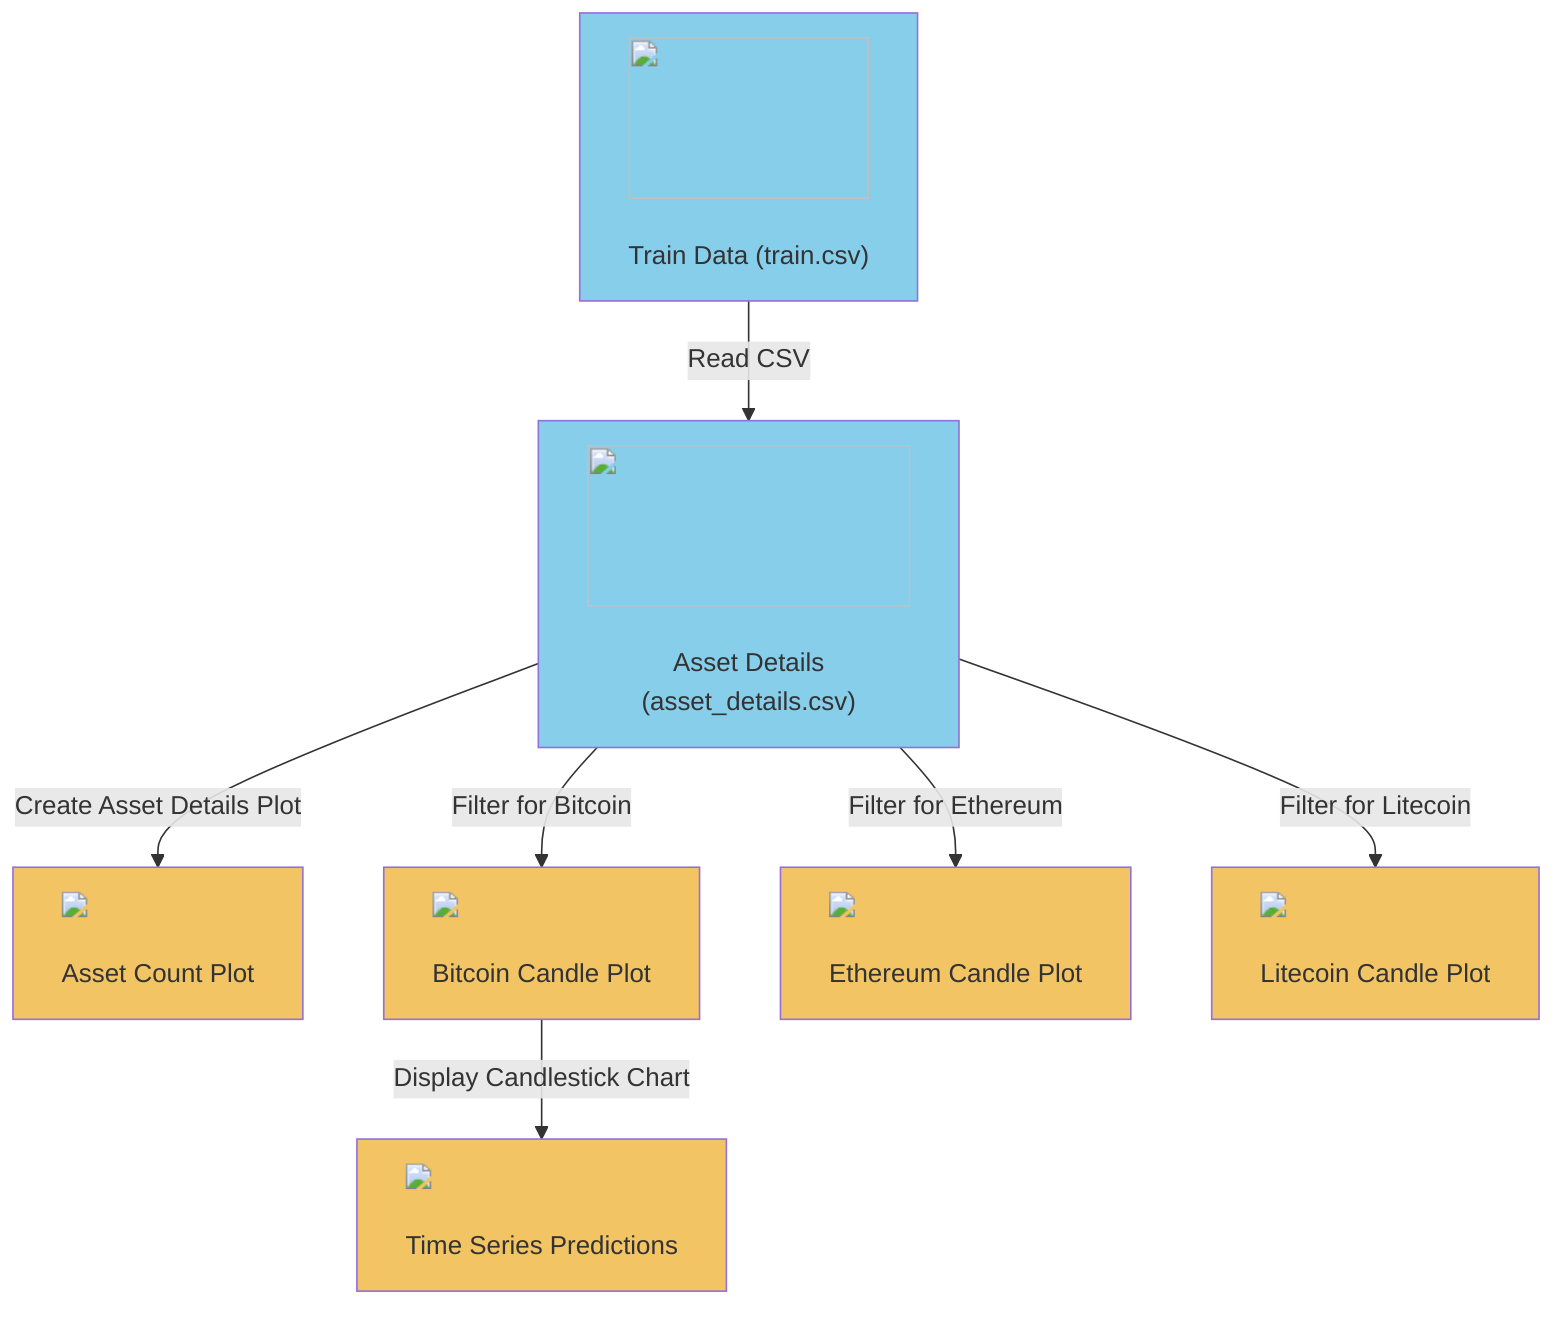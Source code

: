 graph TD;
    A["<img src='../icons/database.svg' width=100 height=100/> <br/> Train Data (train.csv)"]:::data -->|"Read CSV"| B["<img src='../icons/database.svg' width=100 height=100/> <br/> Asset Details (asset_details.csv)"]:::data;
    B -->|"Create Asset Details Plot"| C["<img src='../data/dummy_plots/boxplot_template.svg'/> <br/> Asset Count Plot"]:::output;
    B -->|"Filter for Bitcoin"| D["<img src='../data/dummy_plots/candle_plot_template.svg'/> <br/> Bitcoin Candle Plot"]:::output;
    B -->|"Filter for Ethereum"| E["<img src='../data/dummy_plots/candle_plot_template.svg'/> <br/> Ethereum Candle Plot"]:::output;
    B -->|"Filter for Litecoin"| F["<img src='../data/dummy_plots/candle_plot_template.svg'/> <br/> Litecoin Candle Plot"]:::output;
    D -->|"Display Candlestick Chart"| G["<img src='../data/dummy_plots/lineplot_template.svg'/> <br/> Time Series Predictions"]:::output;
    classDef data fill:#87CEEB;
    classDef output fill:#F2C464;